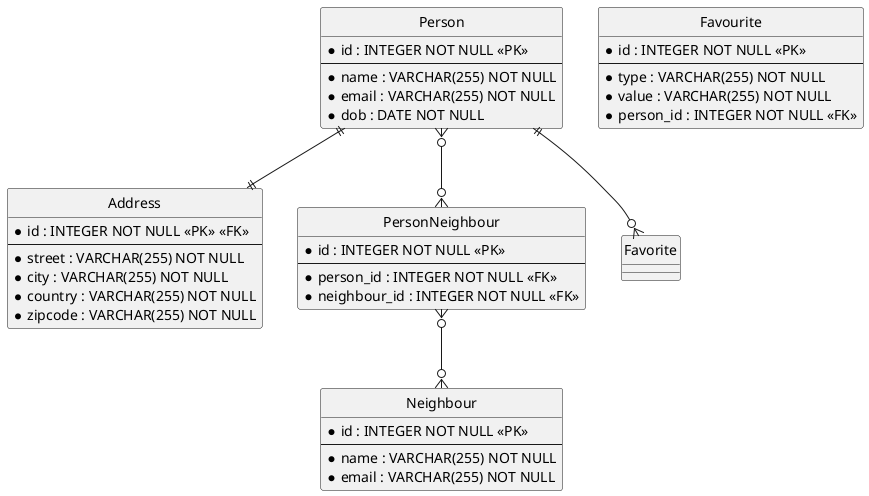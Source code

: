 @startuml ER Diagram

hide circle

entity "Person" {
  * id : INTEGER NOT NULL <<PK>>
  --
  * name : VARCHAR(255) NOT NULL
  * email : VARCHAR(255) NOT NULL
  * dob : DATE NOT NULL
}

entity "Address" {
  * id : INTEGER NOT NULL <<PK>> <<FK>>
  --
  * street : VARCHAR(255) NOT NULL
  * city : VARCHAR(255) NOT NULL
  * country : VARCHAR(255) NOT NULL
  * zipcode : VARCHAR(255) NOT NULL
}

entity "Favourite" {
  * id : INTEGER NOT NULL <<PK>>
  --
  * type : VARCHAR(255) NOT NULL
  * value : VARCHAR(255) NOT NULL
  * person_id : INTEGER NOT NULL <<FK>>
}

entity "PersonNeighbour" {
  * id : INTEGER NOT NULL <<PK>>
  --
  * person_id : INTEGER NOT NULL <<FK>>
  * neighbour_id : INTEGER NOT NULL <<FK>>
}

entity "Neighbour" {
  * id : INTEGER NOT NULL <<PK>>
  --
  * name : VARCHAR(255) NOT NULL
  * email : VARCHAR(255) NOT NULL
}

Person ||--o{ Favorite
Person ||--|| Address

Person }o--o{ PersonNeighbour
PersonNeighbour }o--o{ Neighbour
@enduml